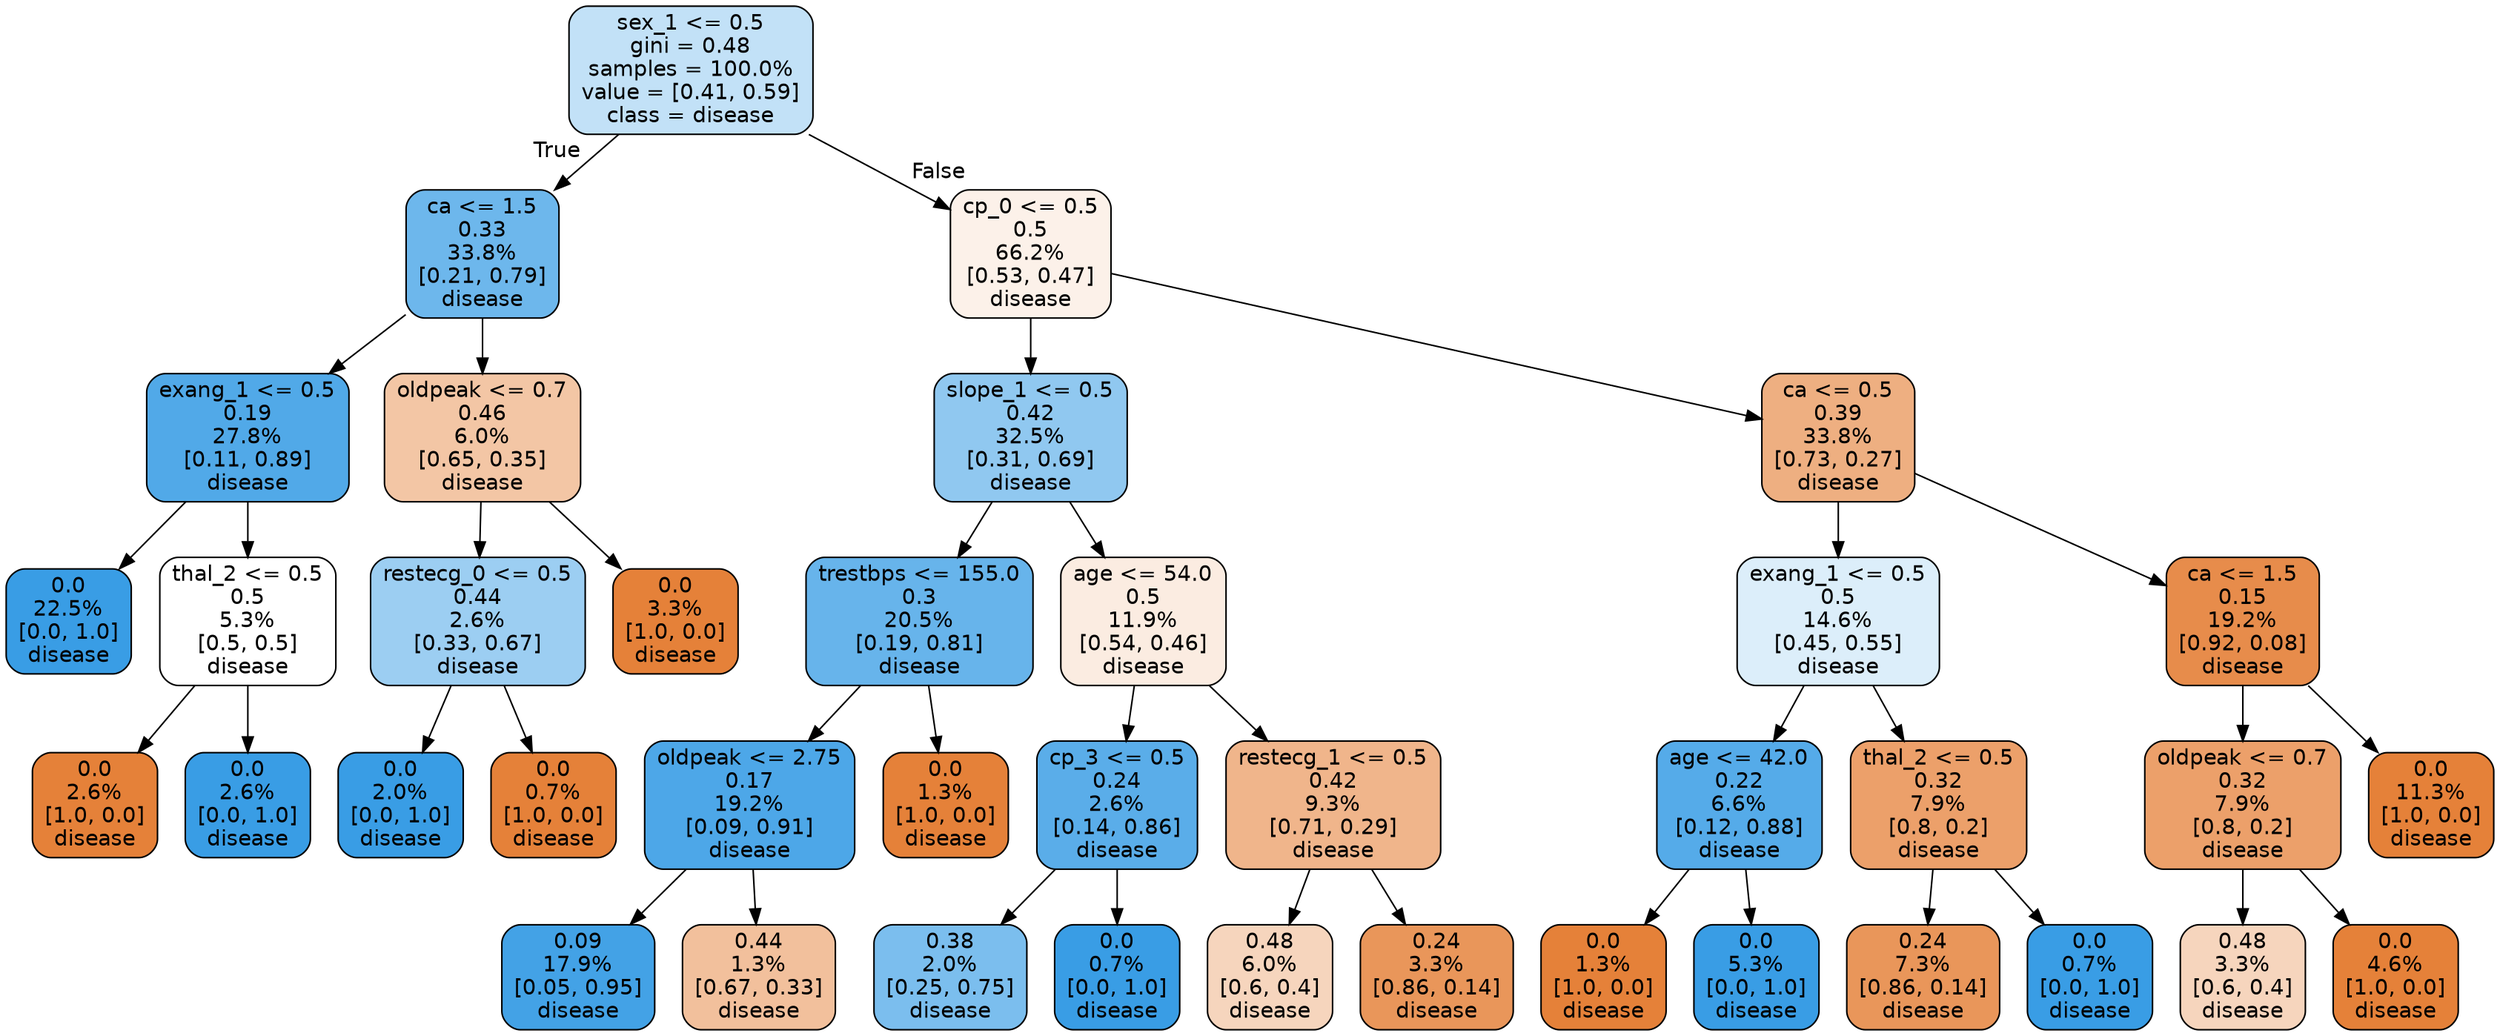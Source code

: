 digraph Tree {
node [shape=box, style="filled, rounded", color="black", fontname=helvetica] ;
edge [fontname=helvetica] ;
0 [label="sex_1 <= 0.5\ngini = 0.48\nsamples = 100.0%\nvalue = [0.41, 0.59]\nclass = disease", fillcolor="#c2e1f7"] ;
1 [label="ca <= 1.5\n0.33\n33.8%\n[0.21, 0.79]\ndisease", fillcolor="#6db7ec"] ;
0 -> 1 [labeldistance=2.5, labelangle=45, headlabel="True"] ;
2 [label="exang_1 <= 0.5\n0.19\n27.8%\n[0.11, 0.89]\ndisease", fillcolor="#51a9e8"] ;
1 -> 2 ;
3 [label="0.0\n22.5%\n[0.0, 1.0]\ndisease", fillcolor="#399de5"] ;
2 -> 3 ;
4 [label="thal_2 <= 0.5\n0.5\n5.3%\n[0.5, 0.5]\ndisease", fillcolor="#ffffff"] ;
2 -> 4 ;
5 [label="0.0\n2.6%\n[1.0, 0.0]\ndisease", fillcolor="#e58139"] ;
4 -> 5 ;
6 [label="0.0\n2.6%\n[0.0, 1.0]\ndisease", fillcolor="#399de5"] ;
4 -> 6 ;
7 [label="oldpeak <= 0.7\n0.46\n6.0%\n[0.65, 0.35]\ndisease", fillcolor="#f3c6a5"] ;
1 -> 7 ;
8 [label="restecg_0 <= 0.5\n0.44\n2.6%\n[0.33, 0.67]\ndisease", fillcolor="#9ccef2"] ;
7 -> 8 ;
9 [label="0.0\n2.0%\n[0.0, 1.0]\ndisease", fillcolor="#399de5"] ;
8 -> 9 ;
10 [label="0.0\n0.7%\n[1.0, 0.0]\ndisease", fillcolor="#e58139"] ;
8 -> 10 ;
11 [label="0.0\n3.3%\n[1.0, 0.0]\ndisease", fillcolor="#e58139"] ;
7 -> 11 ;
12 [label="cp_0 <= 0.5\n0.5\n66.2%\n[0.53, 0.47]\ndisease", fillcolor="#fcf1e9"] ;
0 -> 12 [labeldistance=2.5, labelangle=-45, headlabel="False"] ;
13 [label="slope_1 <= 0.5\n0.42\n32.5%\n[0.31, 0.69]\ndisease", fillcolor="#90c8f0"] ;
12 -> 13 ;
14 [label="trestbps <= 155.0\n0.3\n20.5%\n[0.19, 0.81]\ndisease", fillcolor="#67b4eb"] ;
13 -> 14 ;
15 [label="oldpeak <= 2.75\n0.17\n19.2%\n[0.09, 0.91]\ndisease", fillcolor="#4da7e8"] ;
14 -> 15 ;
16 [label="0.09\n17.9%\n[0.05, 0.95]\ndisease", fillcolor="#43a2e6"] ;
15 -> 16 ;
17 [label="0.44\n1.3%\n[0.67, 0.33]\ndisease", fillcolor="#f2c09c"] ;
15 -> 17 ;
18 [label="0.0\n1.3%\n[1.0, 0.0]\ndisease", fillcolor="#e58139"] ;
14 -> 18 ;
19 [label="age <= 54.0\n0.5\n11.9%\n[0.54, 0.46]\ndisease", fillcolor="#fbece1"] ;
13 -> 19 ;
20 [label="cp_3 <= 0.5\n0.24\n2.6%\n[0.14, 0.86]\ndisease", fillcolor="#5aade9"] ;
19 -> 20 ;
21 [label="0.38\n2.0%\n[0.25, 0.75]\ndisease", fillcolor="#7bbeee"] ;
20 -> 21 ;
22 [label="0.0\n0.7%\n[0.0, 1.0]\ndisease", fillcolor="#399de5"] ;
20 -> 22 ;
23 [label="restecg_1 <= 0.5\n0.42\n9.3%\n[0.71, 0.29]\ndisease", fillcolor="#f0b58b"] ;
19 -> 23 ;
24 [label="0.48\n6.0%\n[0.6, 0.4]\ndisease", fillcolor="#f6d5bd"] ;
23 -> 24 ;
25 [label="0.24\n3.3%\n[0.86, 0.14]\ndisease", fillcolor="#e9965a"] ;
23 -> 25 ;
26 [label="ca <= 0.5\n0.39\n33.8%\n[0.73, 0.27]\ndisease", fillcolor="#eeaf81"] ;
12 -> 26 ;
27 [label="exang_1 <= 0.5\n0.5\n14.6%\n[0.45, 0.55]\ndisease", fillcolor="#dceefa"] ;
26 -> 27 ;
28 [label="age <= 42.0\n0.22\n6.6%\n[0.12, 0.88]\ndisease", fillcolor="#55abe9"] ;
27 -> 28 ;
29 [label="0.0\n1.3%\n[1.0, 0.0]\ndisease", fillcolor="#e58139"] ;
28 -> 29 ;
30 [label="0.0\n5.3%\n[0.0, 1.0]\ndisease", fillcolor="#399de5"] ;
28 -> 30 ;
31 [label="thal_2 <= 0.5\n0.32\n7.9%\n[0.8, 0.2]\ndisease", fillcolor="#eca06a"] ;
27 -> 31 ;
32 [label="0.24\n7.3%\n[0.86, 0.14]\ndisease", fillcolor="#e9965a"] ;
31 -> 32 ;
33 [label="0.0\n0.7%\n[0.0, 1.0]\ndisease", fillcolor="#399de5"] ;
31 -> 33 ;
34 [label="ca <= 1.5\n0.15\n19.2%\n[0.92, 0.08]\ndisease", fillcolor="#e78c4b"] ;
26 -> 34 ;
35 [label="oldpeak <= 0.7\n0.32\n7.9%\n[0.8, 0.2]\ndisease", fillcolor="#eca06a"] ;
34 -> 35 ;
36 [label="0.48\n3.3%\n[0.6, 0.4]\ndisease", fillcolor="#f6d5bd"] ;
35 -> 36 ;
37 [label="0.0\n4.6%\n[1.0, 0.0]\ndisease", fillcolor="#e58139"] ;
35 -> 37 ;
38 [label="0.0\n11.3%\n[1.0, 0.0]\ndisease", fillcolor="#e58139"] ;
34 -> 38 ;
}